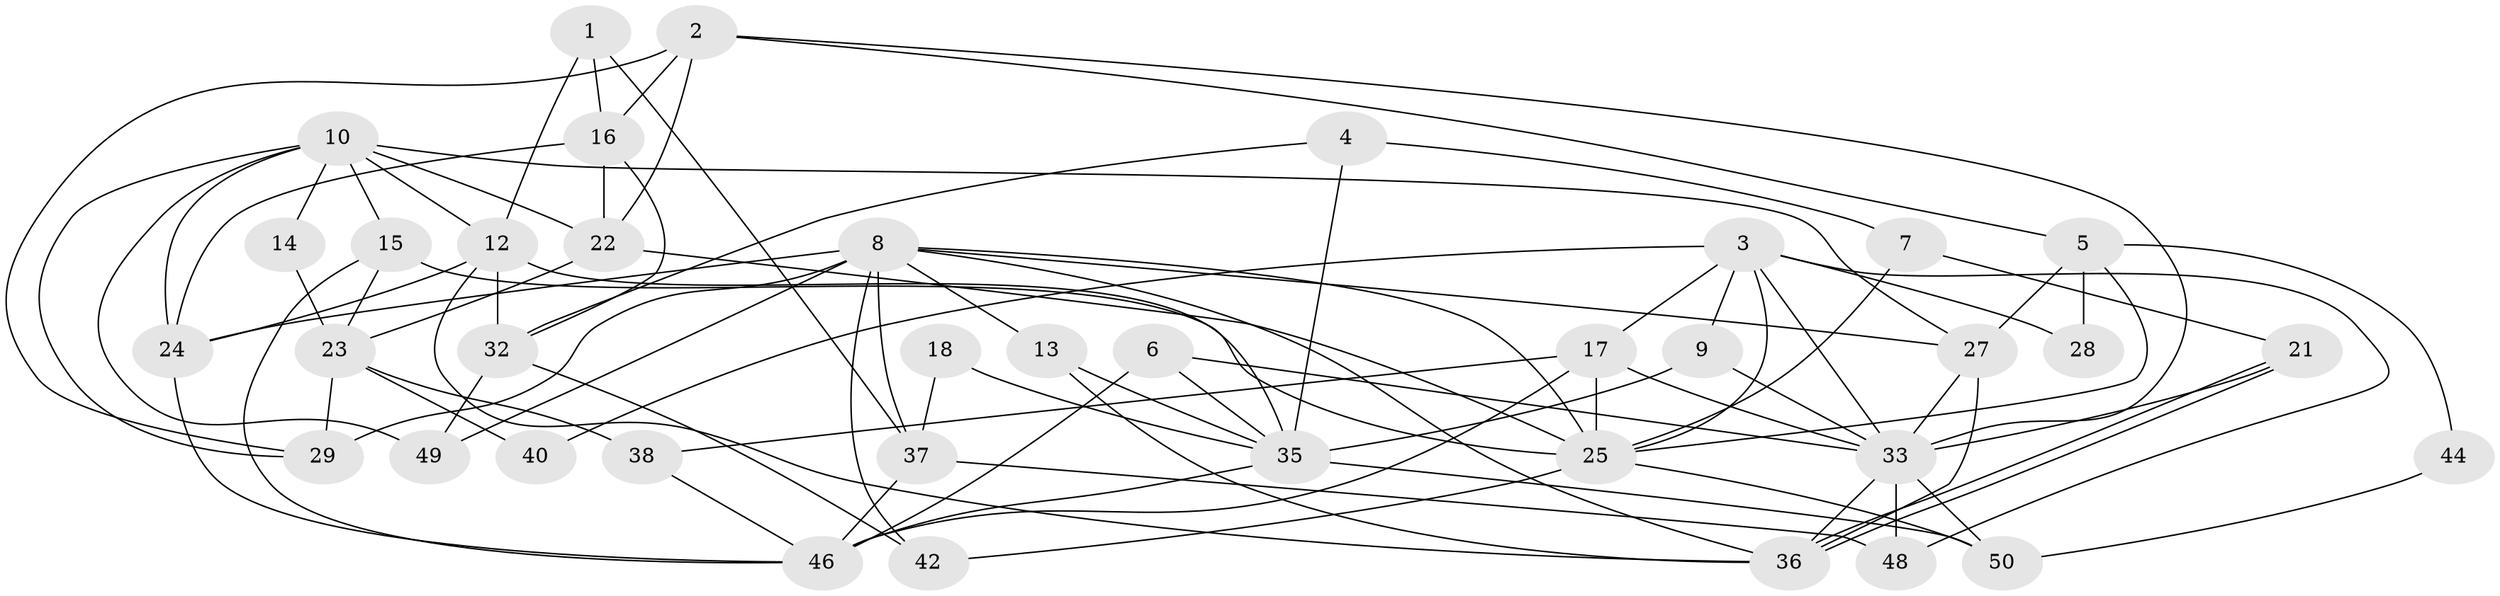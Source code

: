 // original degree distribution, {3: 0.27586206896551724, 5: 0.2413793103448276, 2: 0.13793103448275862, 6: 0.06896551724137931, 4: 0.22413793103448276, 7: 0.034482758620689655, 8: 0.017241379310344827}
// Generated by graph-tools (version 1.1) at 2025/11/02/27/25 16:11:19]
// undirected, 38 vertices, 89 edges
graph export_dot {
graph [start="1"]
  node [color=gray90,style=filled];
  1;
  2 [super="+11"];
  3 [super="+31"];
  4 [super="+19"];
  5;
  6;
  7;
  8 [super="+34"];
  9 [super="+20"];
  10 [super="+45"];
  12 [super="+26"];
  13;
  14;
  15 [super="+47"];
  16 [super="+30"];
  17 [super="+58"];
  18;
  21;
  22;
  23 [super="+56"];
  24 [super="+43"];
  25 [super="+57"];
  27 [super="+39"];
  28;
  29;
  32;
  33 [super="+54"];
  35 [super="+41"];
  36 [super="+53"];
  37 [super="+55"];
  38;
  40;
  42;
  44;
  46 [super="+52"];
  48;
  49;
  50 [super="+51"];
  1 -- 16;
  1 -- 37;
  1 -- 12;
  2 -- 29;
  2 -- 5;
  2 -- 22;
  2 -- 33;
  2 -- 16;
  3 -- 25;
  3 -- 48;
  3 -- 17;
  3 -- 33;
  3 -- 40;
  3 -- 9;
  3 -- 28;
  4 -- 7;
  4 -- 32;
  4 -- 35 [weight=2];
  5 -- 25;
  5 -- 28;
  5 -- 44;
  5 -- 27;
  6 -- 35;
  6 -- 46;
  6 -- 33;
  7 -- 21;
  7 -- 25;
  8 -- 49;
  8 -- 13;
  8 -- 29;
  8 -- 36;
  8 -- 37;
  8 -- 24;
  8 -- 42;
  8 -- 27;
  8 -- 25;
  9 -- 33;
  9 -- 35;
  10 -- 27;
  10 -- 24;
  10 -- 49;
  10 -- 22;
  10 -- 29;
  10 -- 14;
  10 -- 15;
  10 -- 12;
  12 -- 36;
  12 -- 24;
  12 -- 32;
  12 -- 35;
  13 -- 35;
  13 -- 36;
  14 -- 23 [weight=2];
  15 -- 46;
  15 -- 25;
  15 -- 23;
  16 -- 32;
  16 -- 24;
  16 -- 22;
  17 -- 25 [weight=2];
  17 -- 33;
  17 -- 46;
  17 -- 38;
  18 -- 37;
  18 -- 35;
  21 -- 36;
  21 -- 36;
  21 -- 33;
  22 -- 25;
  22 -- 23;
  23 -- 29;
  23 -- 38;
  23 -- 40;
  24 -- 46;
  25 -- 50;
  25 -- 42;
  27 -- 33;
  27 -- 36;
  32 -- 42;
  32 -- 49;
  33 -- 48;
  33 -- 36;
  33 -- 50;
  35 -- 50;
  35 -- 46;
  37 -- 48;
  37 -- 46;
  38 -- 46;
  44 -- 50 [weight=2];
}
